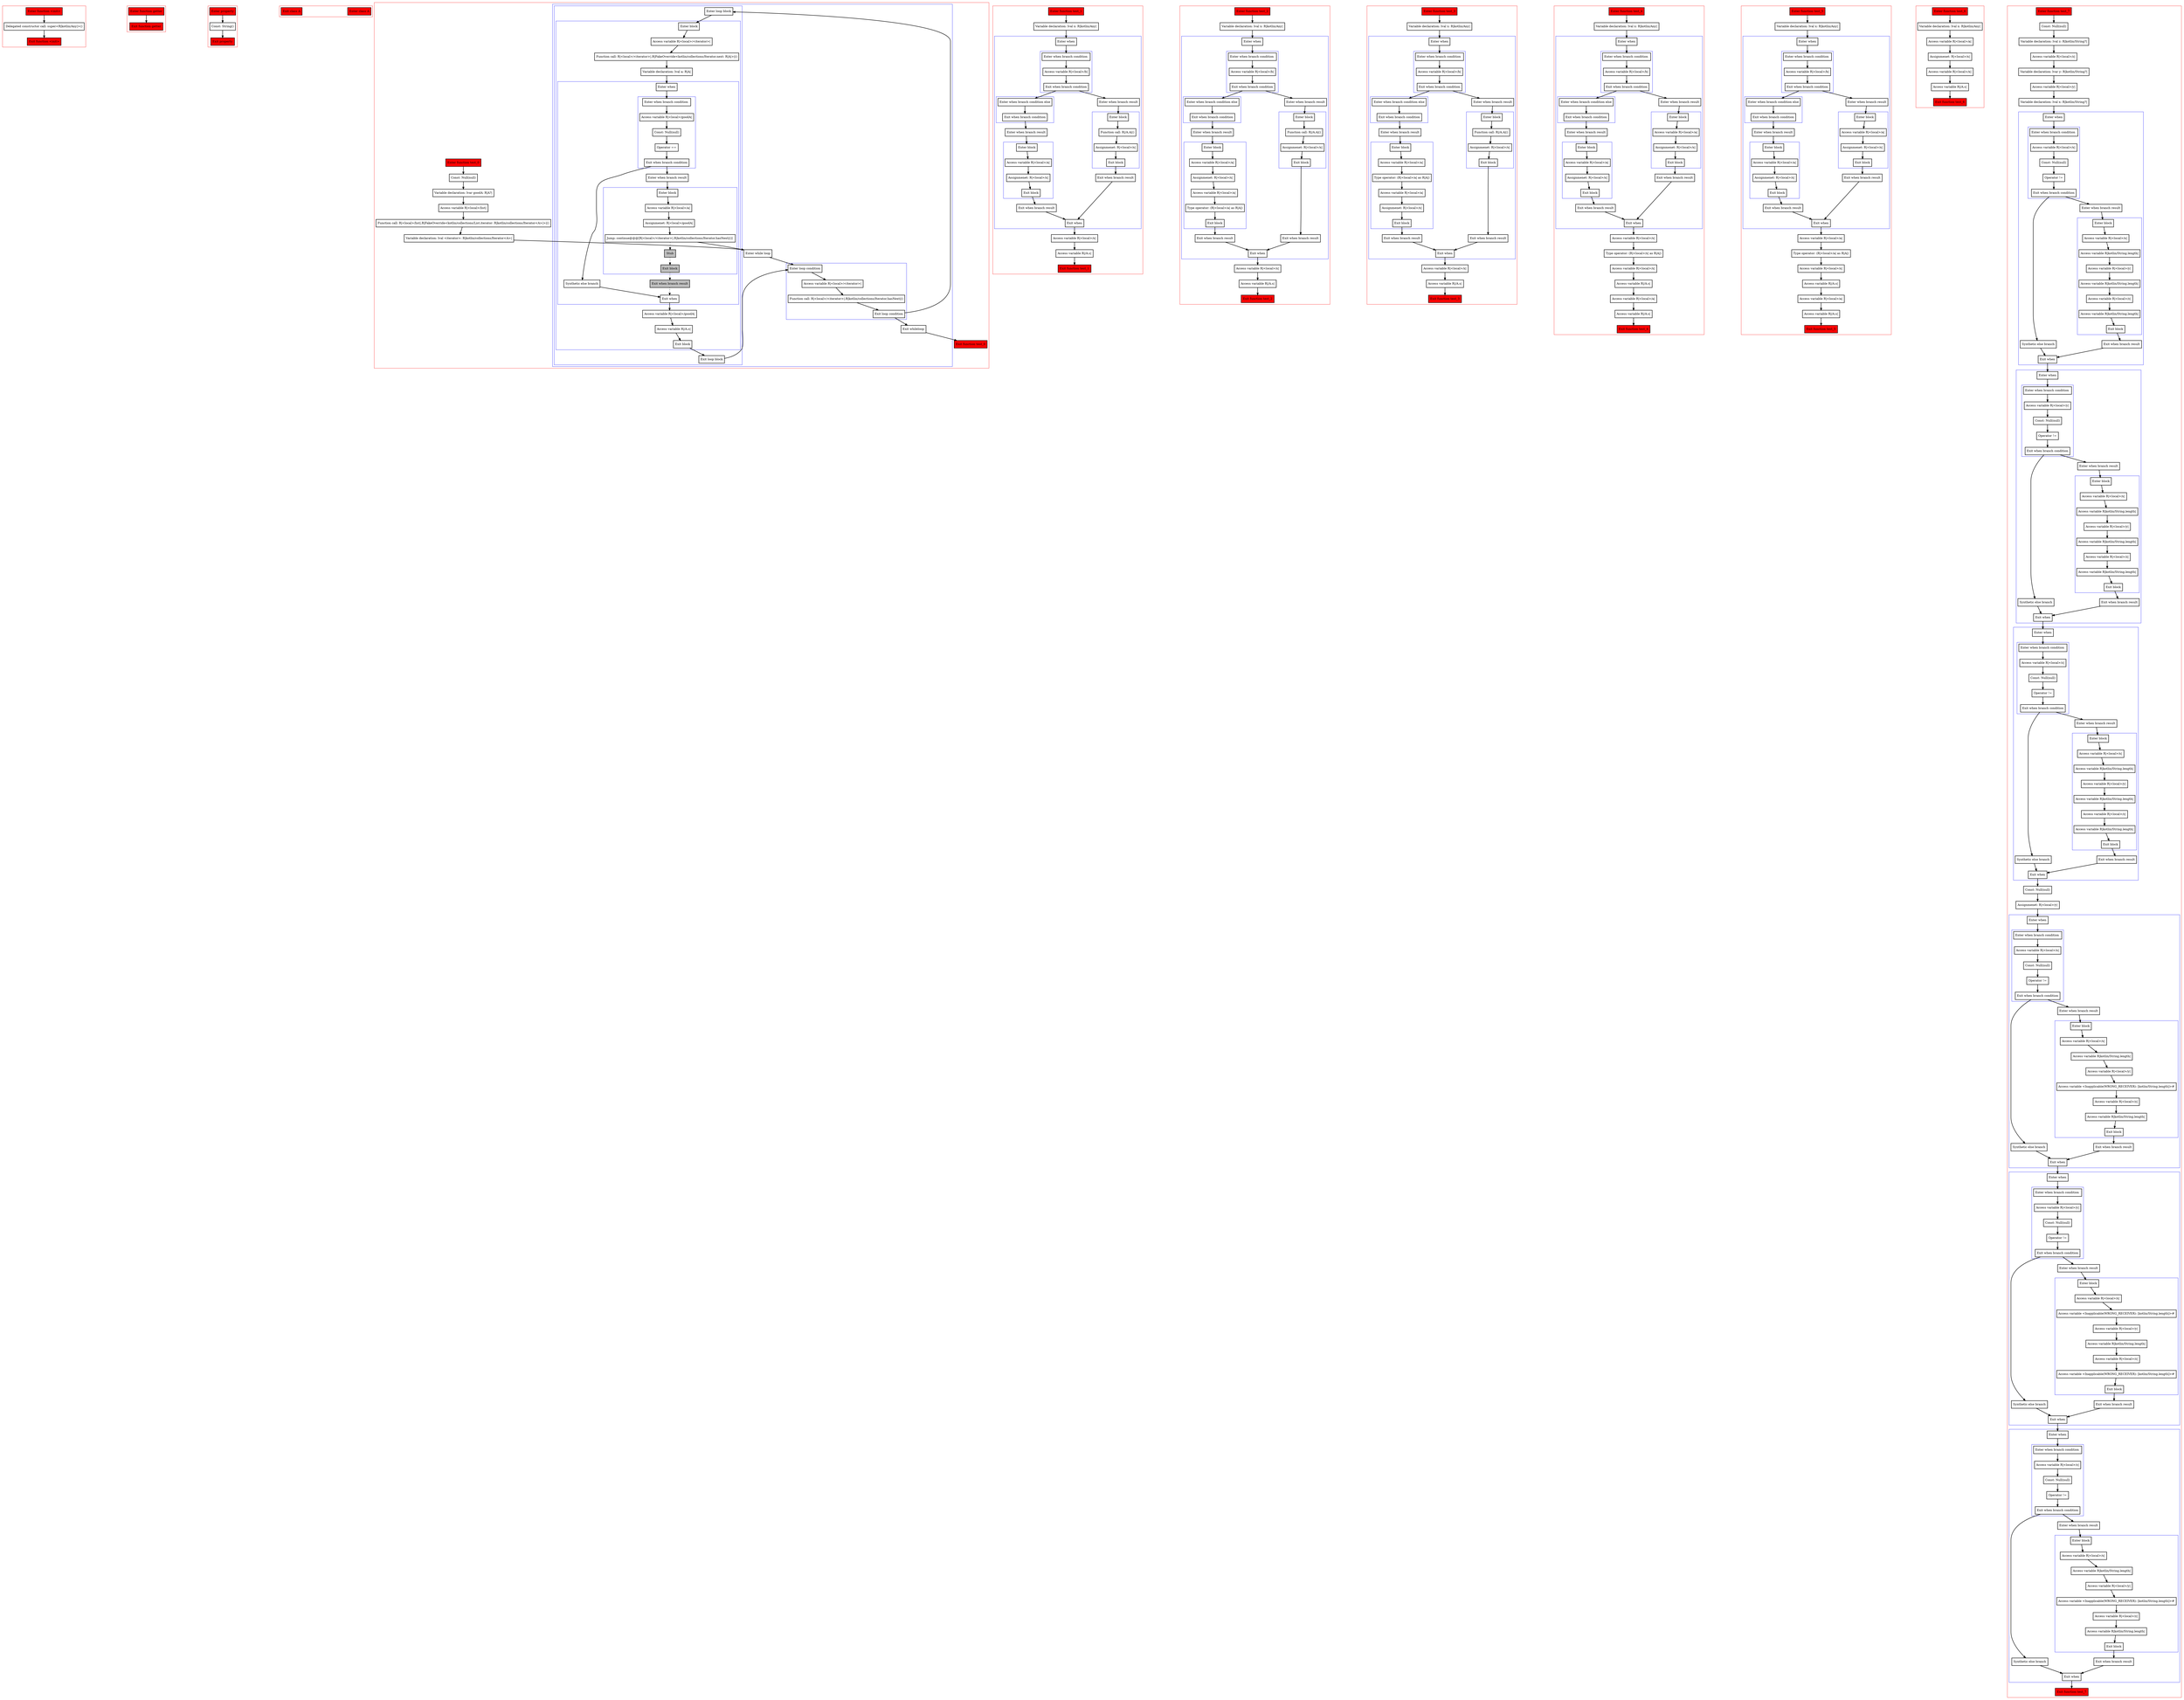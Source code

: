 digraph boundSmartcastsInBranches_kt {
    graph [nodesep=3]
    node [shape=box penwidth=2]
    edge [penwidth=2]

    subgraph cluster_0 {
        color=red
        0 [label="Enter function <init>" style="filled" fillcolor=red];
        1 [label="Delegated constructor call: super<R|kotlin/Any|>()"];
        2 [label="Exit function <init>" style="filled" fillcolor=red];
    }

    0 -> {1};
    1 -> {2};

    subgraph cluster_1 {
        color=red
        3 [label="Enter function getter" style="filled" fillcolor=red];
        4 [label="Exit function getter" style="filled" fillcolor=red];
    }

    3 -> {4};

    subgraph cluster_2 {
        color=red
        5 [label="Enter property" style="filled" fillcolor=red];
        6 [label="Const: String()"];
        7 [label="Exit property" style="filled" fillcolor=red];
    }

    5 -> {6};
    6 -> {7};

    subgraph cluster_3 {
        color=red
        8 [label="Enter class A" style="filled" fillcolor=red];
        9 [label="Exit class A" style="filled" fillcolor=red];
    }


    subgraph cluster_4 {
        color=red
        10 [label="Enter function test_0" style="filled" fillcolor=red];
        11 [label="Const: Null(null)"];
        12 [label="Variable declaration: lvar goodA: R|A?|"];
        13 [label="Access variable R|<local>/list|"];
        14 [label="Function call: R|<local>/list|.R|FakeOverride<kotlin/collections/List.iterator: R|kotlin/collections/Iterator<A>|>|()"];
        15 [label="Variable declaration: lval <iterator>: R|kotlin/collections/Iterator<A>|"];
        subgraph cluster_5 {
            color=blue
            16 [label="Enter while loop"];
            subgraph cluster_6 {
                color=blue
                17 [label="Enter loop condition"];
                18 [label="Access variable R|<local>/<iterator>|"];
                19 [label="Function call: R|<local>/<iterator>|.R|kotlin/collections/Iterator.hasNext|()"];
                20 [label="Exit loop condition"];
            }
            subgraph cluster_7 {
                color=blue
                21 [label="Enter loop block"];
                subgraph cluster_8 {
                    color=blue
                    22 [label="Enter block"];
                    23 [label="Access variable R|<local>/<iterator>|"];
                    24 [label="Function call: R|<local>/<iterator>|.R|FakeOverride<kotlin/collections/Iterator.next: R|A|>|()"];
                    25 [label="Variable declaration: lval a: R|A|"];
                    subgraph cluster_9 {
                        color=blue
                        26 [label="Enter when"];
                        subgraph cluster_10 {
                            color=blue
                            27 [label="Enter when branch condition "];
                            28 [label="Access variable R|<local>/goodA|"];
                            29 [label="Const: Null(null)"];
                            30 [label="Operator =="];
                            31 [label="Exit when branch condition"];
                        }
                        32 [label="Synthetic else branch"];
                        33 [label="Enter when branch result"];
                        subgraph cluster_11 {
                            color=blue
                            34 [label="Enter block"];
                            35 [label="Access variable R|<local>/a|"];
                            36 [label="Assignmenet: R|<local>/goodA|"];
                            37 [label="Jump: continue@@@[R|<local>/<iterator>|.R|kotlin/collections/Iterator.hasNext|()] "];
                            38 [label="Stub" style="filled" fillcolor=gray];
                            39 [label="Exit block" style="filled" fillcolor=gray];
                        }
                        40 [label="Exit when branch result" style="filled" fillcolor=gray];
                        41 [label="Exit when"];
                    }
                    42 [label="Access variable R|<local>/goodA|"];
                    43 [label="Access variable R|/A.s|"];
                    44 [label="Exit block"];
                }
                45 [label="Exit loop block"];
            }
            46 [label="Exit whileloop"];
        }
        47 [label="Exit function test_0" style="filled" fillcolor=red];
    }

    10 -> {11};
    11 -> {12};
    12 -> {13};
    13 -> {14};
    14 -> {15};
    15 -> {16};
    16 -> {17};
    17 -> {18};
    18 -> {19};
    19 -> {20};
    20 -> {46 21};
    21 -> {22};
    22 -> {23};
    23 -> {24};
    24 -> {25};
    25 -> {26};
    26 -> {27};
    27 -> {28};
    28 -> {29};
    29 -> {30};
    30 -> {31};
    31 -> {33 32};
    32 -> {41};
    33 -> {34};
    34 -> {35};
    35 -> {36};
    36 -> {37};
    37 -> {16};
    37 -> {38} [style=dotted];
    38 -> {39} [style=dotted];
    39 -> {40} [style=dotted];
    40 -> {41} [style=dotted];
    41 -> {42};
    42 -> {43};
    43 -> {44};
    44 -> {45};
    45 -> {17};
    46 -> {47};

    subgraph cluster_12 {
        color=red
        48 [label="Enter function test_1" style="filled" fillcolor=red];
        49 [label="Variable declaration: lval x: R|kotlin/Any|"];
        subgraph cluster_13 {
            color=blue
            50 [label="Enter when"];
            subgraph cluster_14 {
                color=blue
                51 [label="Enter when branch condition "];
                52 [label="Access variable R|<local>/b|"];
                53 [label="Exit when branch condition"];
            }
            subgraph cluster_15 {
                color=blue
                54 [label="Enter when branch condition else"];
                55 [label="Exit when branch condition"];
            }
            56 [label="Enter when branch result"];
            subgraph cluster_16 {
                color=blue
                57 [label="Enter block"];
                58 [label="Access variable R|<local>/a|"];
                59 [label="Assignmenet: R|<local>/x|"];
                60 [label="Exit block"];
            }
            61 [label="Exit when branch result"];
            62 [label="Enter when branch result"];
            subgraph cluster_17 {
                color=blue
                63 [label="Enter block"];
                64 [label="Function call: R|/A.A|()"];
                65 [label="Assignmenet: R|<local>/x|"];
                66 [label="Exit block"];
            }
            67 [label="Exit when branch result"];
            68 [label="Exit when"];
        }
        69 [label="Access variable R|<local>/x|"];
        70 [label="Access variable R|/A.s|"];
        71 [label="Exit function test_1" style="filled" fillcolor=red];
    }

    48 -> {49};
    49 -> {50};
    50 -> {51};
    51 -> {52};
    52 -> {53};
    53 -> {62 54};
    54 -> {55};
    55 -> {56};
    56 -> {57};
    57 -> {58};
    58 -> {59};
    59 -> {60};
    60 -> {61};
    61 -> {68};
    62 -> {63};
    63 -> {64};
    64 -> {65};
    65 -> {66};
    66 -> {67};
    67 -> {68};
    68 -> {69};
    69 -> {70};
    70 -> {71};

    subgraph cluster_18 {
        color=red
        72 [label="Enter function test_2" style="filled" fillcolor=red];
        73 [label="Variable declaration: lval x: R|kotlin/Any|"];
        subgraph cluster_19 {
            color=blue
            74 [label="Enter when"];
            subgraph cluster_20 {
                color=blue
                75 [label="Enter when branch condition "];
                76 [label="Access variable R|<local>/b|"];
                77 [label="Exit when branch condition"];
            }
            subgraph cluster_21 {
                color=blue
                78 [label="Enter when branch condition else"];
                79 [label="Exit when branch condition"];
            }
            80 [label="Enter when branch result"];
            subgraph cluster_22 {
                color=blue
                81 [label="Enter block"];
                82 [label="Access variable R|<local>/a|"];
                83 [label="Assignmenet: R|<local>/x|"];
                84 [label="Access variable R|<local>/a|"];
                85 [label="Type operator: (R|<local>/a| as R|A|)"];
                86 [label="Exit block"];
            }
            87 [label="Exit when branch result"];
            88 [label="Enter when branch result"];
            subgraph cluster_23 {
                color=blue
                89 [label="Enter block"];
                90 [label="Function call: R|/A.A|()"];
                91 [label="Assignmenet: R|<local>/x|"];
                92 [label="Exit block"];
            }
            93 [label="Exit when branch result"];
            94 [label="Exit when"];
        }
        95 [label="Access variable R|<local>/x|"];
        96 [label="Access variable R|/A.s|"];
        97 [label="Exit function test_2" style="filled" fillcolor=red];
    }

    72 -> {73};
    73 -> {74};
    74 -> {75};
    75 -> {76};
    76 -> {77};
    77 -> {88 78};
    78 -> {79};
    79 -> {80};
    80 -> {81};
    81 -> {82};
    82 -> {83};
    83 -> {84};
    84 -> {85};
    85 -> {86};
    86 -> {87};
    87 -> {94};
    88 -> {89};
    89 -> {90};
    90 -> {91};
    91 -> {92};
    92 -> {93};
    93 -> {94};
    94 -> {95};
    95 -> {96};
    96 -> {97};

    subgraph cluster_24 {
        color=red
        98 [label="Enter function test_3" style="filled" fillcolor=red];
        99 [label="Variable declaration: lval x: R|kotlin/Any|"];
        subgraph cluster_25 {
            color=blue
            100 [label="Enter when"];
            subgraph cluster_26 {
                color=blue
                101 [label="Enter when branch condition "];
                102 [label="Access variable R|<local>/b|"];
                103 [label="Exit when branch condition"];
            }
            subgraph cluster_27 {
                color=blue
                104 [label="Enter when branch condition else"];
                105 [label="Exit when branch condition"];
            }
            106 [label="Enter when branch result"];
            subgraph cluster_28 {
                color=blue
                107 [label="Enter block"];
                108 [label="Access variable R|<local>/a|"];
                109 [label="Type operator: (R|<local>/a| as R|A|)"];
                110 [label="Access variable R|<local>/a|"];
                111 [label="Assignmenet: R|<local>/x|"];
                112 [label="Exit block"];
            }
            113 [label="Exit when branch result"];
            114 [label="Enter when branch result"];
            subgraph cluster_29 {
                color=blue
                115 [label="Enter block"];
                116 [label="Function call: R|/A.A|()"];
                117 [label="Assignmenet: R|<local>/x|"];
                118 [label="Exit block"];
            }
            119 [label="Exit when branch result"];
            120 [label="Exit when"];
        }
        121 [label="Access variable R|<local>/x|"];
        122 [label="Access variable R|/A.s|"];
        123 [label="Exit function test_3" style="filled" fillcolor=red];
    }

    98 -> {99};
    99 -> {100};
    100 -> {101};
    101 -> {102};
    102 -> {103};
    103 -> {114 104};
    104 -> {105};
    105 -> {106};
    106 -> {107};
    107 -> {108};
    108 -> {109};
    109 -> {110};
    110 -> {111};
    111 -> {112};
    112 -> {113};
    113 -> {120};
    114 -> {115};
    115 -> {116};
    116 -> {117};
    117 -> {118};
    118 -> {119};
    119 -> {120};
    120 -> {121};
    121 -> {122};
    122 -> {123};

    subgraph cluster_30 {
        color=red
        124 [label="Enter function test_4" style="filled" fillcolor=red];
        125 [label="Variable declaration: lval x: R|kotlin/Any|"];
        subgraph cluster_31 {
            color=blue
            126 [label="Enter when"];
            subgraph cluster_32 {
                color=blue
                127 [label="Enter when branch condition "];
                128 [label="Access variable R|<local>/b|"];
                129 [label="Exit when branch condition"];
            }
            subgraph cluster_33 {
                color=blue
                130 [label="Enter when branch condition else"];
                131 [label="Exit when branch condition"];
            }
            132 [label="Enter when branch result"];
            subgraph cluster_34 {
                color=blue
                133 [label="Enter block"];
                134 [label="Access variable R|<local>/a|"];
                135 [label="Assignmenet: R|<local>/x|"];
                136 [label="Exit block"];
            }
            137 [label="Exit when branch result"];
            138 [label="Enter when branch result"];
            subgraph cluster_35 {
                color=blue
                139 [label="Enter block"];
                140 [label="Access variable R|<local>/a|"];
                141 [label="Assignmenet: R|<local>/x|"];
                142 [label="Exit block"];
            }
            143 [label="Exit when branch result"];
            144 [label="Exit when"];
        }
        145 [label="Access variable R|<local>/x|"];
        146 [label="Type operator: (R|<local>/x| as R|A|)"];
        147 [label="Access variable R|<local>/x|"];
        148 [label="Access variable R|/A.s|"];
        149 [label="Access variable R|<local>/a|"];
        150 [label="Access variable R|/A.s|"];
        151 [label="Exit function test_4" style="filled" fillcolor=red];
    }

    124 -> {125};
    125 -> {126};
    126 -> {127};
    127 -> {128};
    128 -> {129};
    129 -> {138 130};
    130 -> {131};
    131 -> {132};
    132 -> {133};
    133 -> {134};
    134 -> {135};
    135 -> {136};
    136 -> {137};
    137 -> {144};
    138 -> {139};
    139 -> {140};
    140 -> {141};
    141 -> {142};
    142 -> {143};
    143 -> {144};
    144 -> {145};
    145 -> {146};
    146 -> {147};
    147 -> {148};
    148 -> {149};
    149 -> {150};
    150 -> {151};

    subgraph cluster_36 {
        color=red
        152 [label="Enter function test_5" style="filled" fillcolor=red];
        153 [label="Variable declaration: lval x: R|kotlin/Any|"];
        subgraph cluster_37 {
            color=blue
            154 [label="Enter when"];
            subgraph cluster_38 {
                color=blue
                155 [label="Enter when branch condition "];
                156 [label="Access variable R|<local>/b|"];
                157 [label="Exit when branch condition"];
            }
            subgraph cluster_39 {
                color=blue
                158 [label="Enter when branch condition else"];
                159 [label="Exit when branch condition"];
            }
            160 [label="Enter when branch result"];
            subgraph cluster_40 {
                color=blue
                161 [label="Enter block"];
                162 [label="Access variable R|<local>/a|"];
                163 [label="Assignmenet: R|<local>/x|"];
                164 [label="Exit block"];
            }
            165 [label="Exit when branch result"];
            166 [label="Enter when branch result"];
            subgraph cluster_41 {
                color=blue
                167 [label="Enter block"];
                168 [label="Access variable R|<local>/a|"];
                169 [label="Assignmenet: R|<local>/x|"];
                170 [label="Exit block"];
            }
            171 [label="Exit when branch result"];
            172 [label="Exit when"];
        }
        173 [label="Access variable R|<local>/a|"];
        174 [label="Type operator: (R|<local>/a| as R|A|)"];
        175 [label="Access variable R|<local>/x|"];
        176 [label="Access variable R|/A.s|"];
        177 [label="Access variable R|<local>/a|"];
        178 [label="Access variable R|/A.s|"];
        179 [label="Exit function test_5" style="filled" fillcolor=red];
    }

    152 -> {153};
    153 -> {154};
    154 -> {155};
    155 -> {156};
    156 -> {157};
    157 -> {166 158};
    158 -> {159};
    159 -> {160};
    160 -> {161};
    161 -> {162};
    162 -> {163};
    163 -> {164};
    164 -> {165};
    165 -> {172};
    166 -> {167};
    167 -> {168};
    168 -> {169};
    169 -> {170};
    170 -> {171};
    171 -> {172};
    172 -> {173};
    173 -> {174};
    174 -> {175};
    175 -> {176};
    176 -> {177};
    177 -> {178};
    178 -> {179};

    subgraph cluster_42 {
        color=red
        180 [label="Enter function test_6" style="filled" fillcolor=red];
        181 [label="Variable declaration: lval x: R|kotlin/Any|"];
        182 [label="Access variable R|<local>/a|"];
        183 [label="Assignmenet: R|<local>/x|"];
        184 [label="Access variable R|<local>/x|"];
        185 [label="Access variable R|/A.s|"];
        186 [label="Exit function test_6" style="filled" fillcolor=red];
    }

    180 -> {181};
    181 -> {182};
    182 -> {183};
    183 -> {184};
    184 -> {185};
    185 -> {186};

    subgraph cluster_43 {
        color=red
        187 [label="Enter function test_7" style="filled" fillcolor=red];
        188 [label="Const: Null(null)"];
        189 [label="Variable declaration: lval z: R|kotlin/String?|"];
        190 [label="Access variable R|<local>/z|"];
        191 [label="Variable declaration: lvar y: R|kotlin/String?|"];
        192 [label="Access variable R|<local>/y|"];
        193 [label="Variable declaration: lval x: R|kotlin/String?|"];
        subgraph cluster_44 {
            color=blue
            194 [label="Enter when"];
            subgraph cluster_45 {
                color=blue
                195 [label="Enter when branch condition "];
                196 [label="Access variable R|<local>/x|"];
                197 [label="Const: Null(null)"];
                198 [label="Operator !="];
                199 [label="Exit when branch condition"];
            }
            200 [label="Synthetic else branch"];
            201 [label="Enter when branch result"];
            subgraph cluster_46 {
                color=blue
                202 [label="Enter block"];
                203 [label="Access variable R|<local>/x|"];
                204 [label="Access variable R|kotlin/String.length|"];
                205 [label="Access variable R|<local>/y|"];
                206 [label="Access variable R|kotlin/String.length|"];
                207 [label="Access variable R|<local>/z|"];
                208 [label="Access variable R|kotlin/String.length|"];
                209 [label="Exit block"];
            }
            210 [label="Exit when branch result"];
            211 [label="Exit when"];
        }
        subgraph cluster_47 {
            color=blue
            212 [label="Enter when"];
            subgraph cluster_48 {
                color=blue
                213 [label="Enter when branch condition "];
                214 [label="Access variable R|<local>/y|"];
                215 [label="Const: Null(null)"];
                216 [label="Operator !="];
                217 [label="Exit when branch condition"];
            }
            218 [label="Synthetic else branch"];
            219 [label="Enter when branch result"];
            subgraph cluster_49 {
                color=blue
                220 [label="Enter block"];
                221 [label="Access variable R|<local>/x|"];
                222 [label="Access variable R|kotlin/String.length|"];
                223 [label="Access variable R|<local>/y|"];
                224 [label="Access variable R|kotlin/String.length|"];
                225 [label="Access variable R|<local>/z|"];
                226 [label="Access variable R|kotlin/String.length|"];
                227 [label="Exit block"];
            }
            228 [label="Exit when branch result"];
            229 [label="Exit when"];
        }
        subgraph cluster_50 {
            color=blue
            230 [label="Enter when"];
            subgraph cluster_51 {
                color=blue
                231 [label="Enter when branch condition "];
                232 [label="Access variable R|<local>/z|"];
                233 [label="Const: Null(null)"];
                234 [label="Operator !="];
                235 [label="Exit when branch condition"];
            }
            236 [label="Synthetic else branch"];
            237 [label="Enter when branch result"];
            subgraph cluster_52 {
                color=blue
                238 [label="Enter block"];
                239 [label="Access variable R|<local>/x|"];
                240 [label="Access variable R|kotlin/String.length|"];
                241 [label="Access variable R|<local>/y|"];
                242 [label="Access variable R|kotlin/String.length|"];
                243 [label="Access variable R|<local>/z|"];
                244 [label="Access variable R|kotlin/String.length|"];
                245 [label="Exit block"];
            }
            246 [label="Exit when branch result"];
            247 [label="Exit when"];
        }
        248 [label="Const: Null(null)"];
        249 [label="Assignmenet: R|<local>/y|"];
        subgraph cluster_53 {
            color=blue
            250 [label="Enter when"];
            subgraph cluster_54 {
                color=blue
                251 [label="Enter when branch condition "];
                252 [label="Access variable R|<local>/x|"];
                253 [label="Const: Null(null)"];
                254 [label="Operator !="];
                255 [label="Exit when branch condition"];
            }
            256 [label="Synthetic else branch"];
            257 [label="Enter when branch result"];
            subgraph cluster_55 {
                color=blue
                258 [label="Enter block"];
                259 [label="Access variable R|<local>/x|"];
                260 [label="Access variable R|kotlin/String.length|"];
                261 [label="Access variable R|<local>/y|"];
                262 [label="Access variable <Inapplicable(WRONG_RECEIVER): [kotlin/String.length]>#"];
                263 [label="Access variable R|<local>/z|"];
                264 [label="Access variable R|kotlin/String.length|"];
                265 [label="Exit block"];
            }
            266 [label="Exit when branch result"];
            267 [label="Exit when"];
        }
        subgraph cluster_56 {
            color=blue
            268 [label="Enter when"];
            subgraph cluster_57 {
                color=blue
                269 [label="Enter when branch condition "];
                270 [label="Access variable R|<local>/y|"];
                271 [label="Const: Null(null)"];
                272 [label="Operator !="];
                273 [label="Exit when branch condition"];
            }
            274 [label="Synthetic else branch"];
            275 [label="Enter when branch result"];
            subgraph cluster_58 {
                color=blue
                276 [label="Enter block"];
                277 [label="Access variable R|<local>/x|"];
                278 [label="Access variable <Inapplicable(WRONG_RECEIVER): [kotlin/String.length]>#"];
                279 [label="Access variable R|<local>/y|"];
                280 [label="Access variable R|kotlin/String.length|"];
                281 [label="Access variable R|<local>/z|"];
                282 [label="Access variable <Inapplicable(WRONG_RECEIVER): [kotlin/String.length]>#"];
                283 [label="Exit block"];
            }
            284 [label="Exit when branch result"];
            285 [label="Exit when"];
        }
        subgraph cluster_59 {
            color=blue
            286 [label="Enter when"];
            subgraph cluster_60 {
                color=blue
                287 [label="Enter when branch condition "];
                288 [label="Access variable R|<local>/z|"];
                289 [label="Const: Null(null)"];
                290 [label="Operator !="];
                291 [label="Exit when branch condition"];
            }
            292 [label="Synthetic else branch"];
            293 [label="Enter when branch result"];
            subgraph cluster_61 {
                color=blue
                294 [label="Enter block"];
                295 [label="Access variable R|<local>/x|"];
                296 [label="Access variable R|kotlin/String.length|"];
                297 [label="Access variable R|<local>/y|"];
                298 [label="Access variable <Inapplicable(WRONG_RECEIVER): [kotlin/String.length]>#"];
                299 [label="Access variable R|<local>/z|"];
                300 [label="Access variable R|kotlin/String.length|"];
                301 [label="Exit block"];
            }
            302 [label="Exit when branch result"];
            303 [label="Exit when"];
        }
        304 [label="Exit function test_7" style="filled" fillcolor=red];
    }

    187 -> {188};
    188 -> {189};
    189 -> {190};
    190 -> {191};
    191 -> {192};
    192 -> {193};
    193 -> {194};
    194 -> {195};
    195 -> {196};
    196 -> {197};
    197 -> {198};
    198 -> {199};
    199 -> {201 200};
    200 -> {211};
    201 -> {202};
    202 -> {203};
    203 -> {204};
    204 -> {205};
    205 -> {206};
    206 -> {207};
    207 -> {208};
    208 -> {209};
    209 -> {210};
    210 -> {211};
    211 -> {212};
    212 -> {213};
    213 -> {214};
    214 -> {215};
    215 -> {216};
    216 -> {217};
    217 -> {219 218};
    218 -> {229};
    219 -> {220};
    220 -> {221};
    221 -> {222};
    222 -> {223};
    223 -> {224};
    224 -> {225};
    225 -> {226};
    226 -> {227};
    227 -> {228};
    228 -> {229};
    229 -> {230};
    230 -> {231};
    231 -> {232};
    232 -> {233};
    233 -> {234};
    234 -> {235};
    235 -> {237 236};
    236 -> {247};
    237 -> {238};
    238 -> {239};
    239 -> {240};
    240 -> {241};
    241 -> {242};
    242 -> {243};
    243 -> {244};
    244 -> {245};
    245 -> {246};
    246 -> {247};
    247 -> {248};
    248 -> {249};
    249 -> {250};
    250 -> {251};
    251 -> {252};
    252 -> {253};
    253 -> {254};
    254 -> {255};
    255 -> {257 256};
    256 -> {267};
    257 -> {258};
    258 -> {259};
    259 -> {260};
    260 -> {261};
    261 -> {262};
    262 -> {263};
    263 -> {264};
    264 -> {265};
    265 -> {266};
    266 -> {267};
    267 -> {268};
    268 -> {269};
    269 -> {270};
    270 -> {271};
    271 -> {272};
    272 -> {273};
    273 -> {275 274};
    274 -> {285};
    275 -> {276};
    276 -> {277};
    277 -> {278};
    278 -> {279};
    279 -> {280};
    280 -> {281};
    281 -> {282};
    282 -> {283};
    283 -> {284};
    284 -> {285};
    285 -> {286};
    286 -> {287};
    287 -> {288};
    288 -> {289};
    289 -> {290};
    290 -> {291};
    291 -> {293 292};
    292 -> {303};
    293 -> {294};
    294 -> {295};
    295 -> {296};
    296 -> {297};
    297 -> {298};
    298 -> {299};
    299 -> {300};
    300 -> {301};
    301 -> {302};
    302 -> {303};
    303 -> {304};

}
